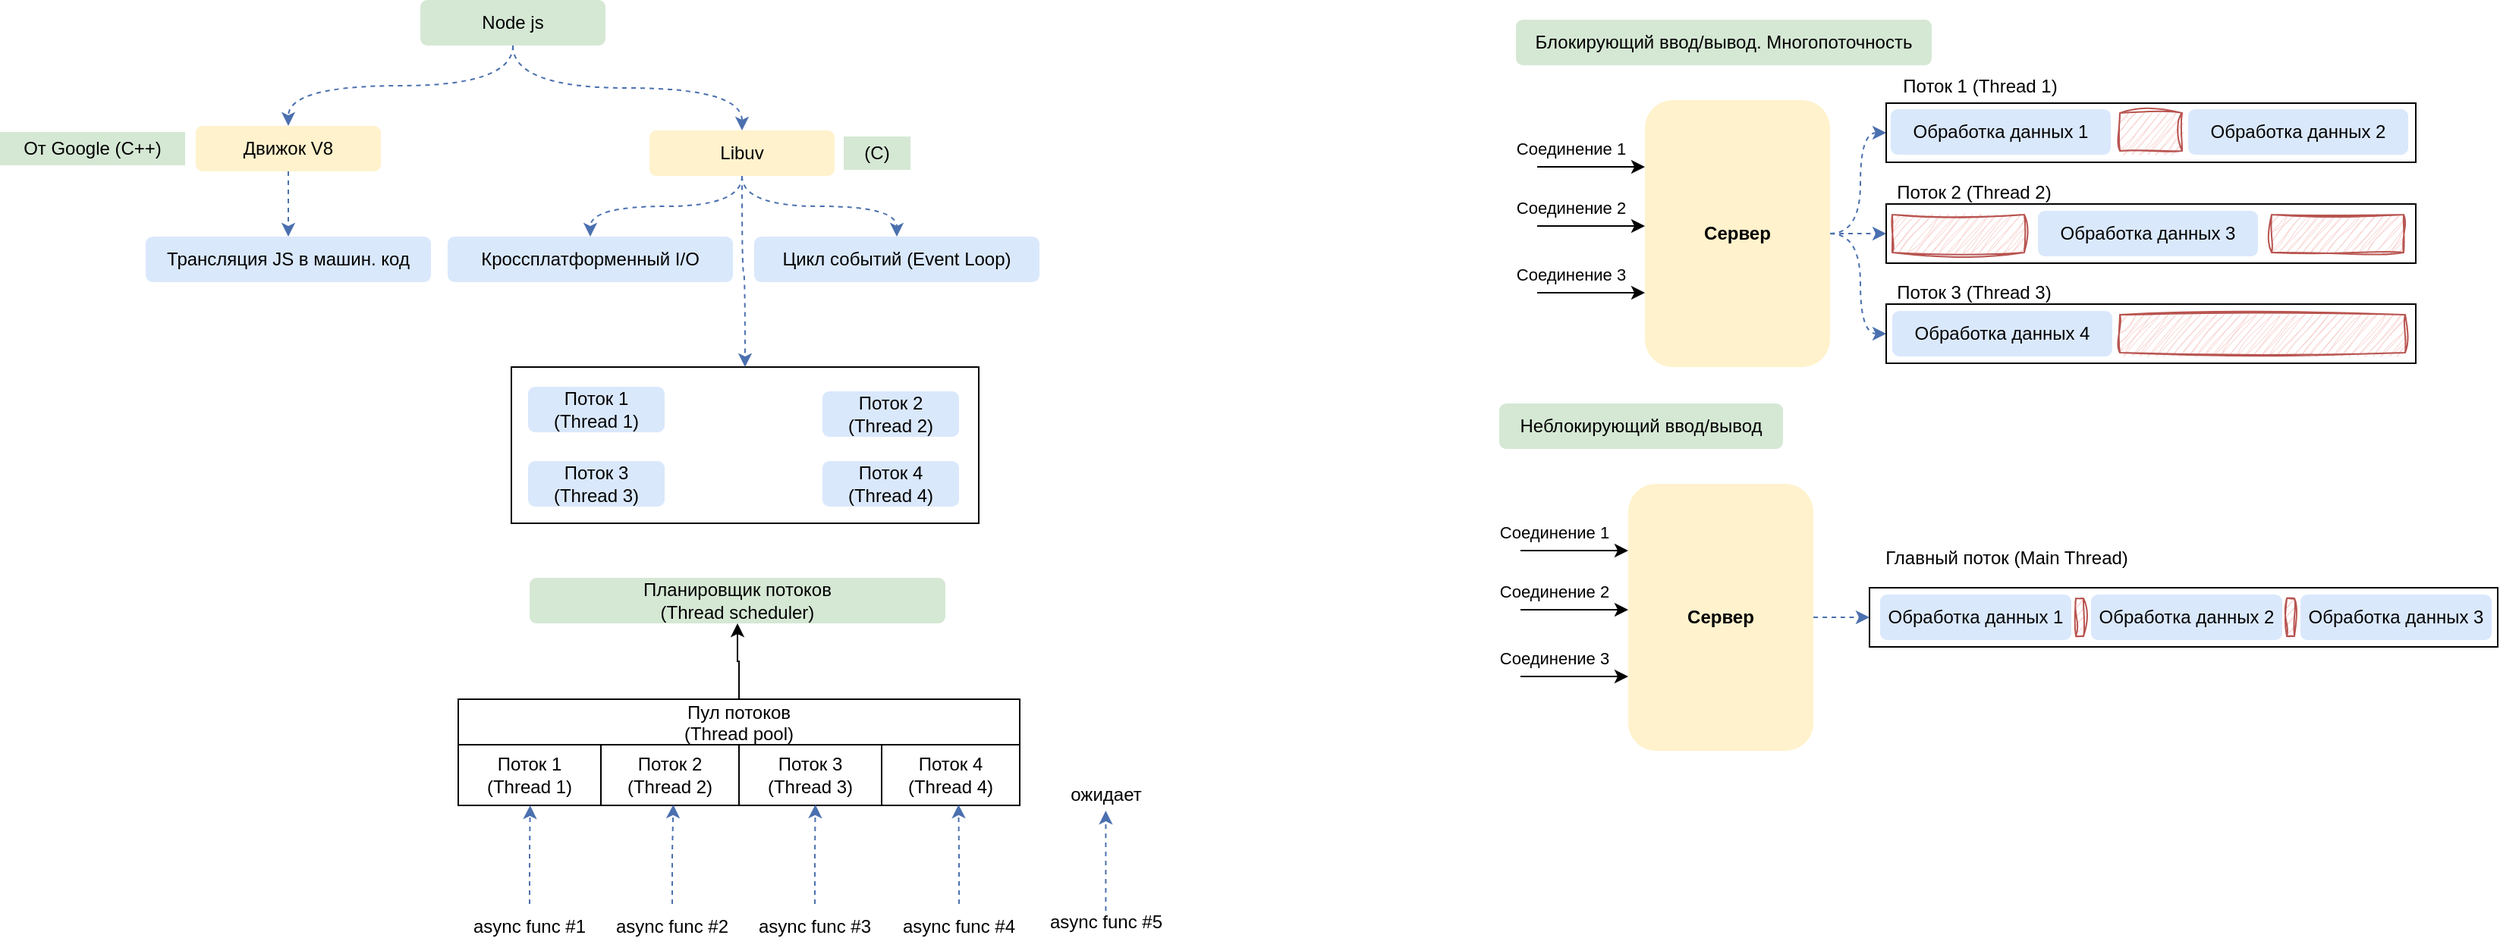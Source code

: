 <mxfile version="22.0.6" type="github">
  <diagram name="Страница — 1" id="uNHvLHQPSVbSWbd0O0wI">
    <mxGraphModel dx="3187" dy="1678" grid="0" gridSize="10" guides="1" tooltips="1" connect="1" arrows="1" fold="1" page="0" pageScale="1" pageWidth="827" pageHeight="1169" math="0" shadow="0">
      <root>
        <mxCell id="0" />
        <mxCell id="1" parent="0" />
        <mxCell id="MT1I-urq5Gg_1Ct_jJ3w-66" value="" style="rounded=0;whiteSpace=wrap;html=1;fillColor=none;" vertex="1" parent="1">
          <mxGeometry x="400" y="492" width="308" height="103" as="geometry" />
        </mxCell>
        <mxCell id="MT1I-urq5Gg_1Ct_jJ3w-48" value="" style="rounded=0;whiteSpace=wrap;html=1;fillColor=none;" vertex="1" parent="1">
          <mxGeometry x="1295" y="637.5" width="414" height="39" as="geometry" />
        </mxCell>
        <mxCell id="dCpth_l864fCatFrI4OX-4" style="edgeStyle=orthogonalEdgeStyle;rounded=0;orthogonalLoop=1;jettySize=auto;html=1;entryX=0.5;entryY=0;entryDx=0;entryDy=0;elbow=vertical;curved=1;dashed=1;fillColor=#1ba1e2;strokeColor=#4B70AF;exitX=0.5;exitY=1;exitDx=0;exitDy=0;" parent="1" source="dCpth_l864fCatFrI4OX-1" target="dCpth_l864fCatFrI4OX-2" edge="1">
          <mxGeometry relative="1" as="geometry" />
        </mxCell>
        <mxCell id="dCpth_l864fCatFrI4OX-1" value="Node js" style="text;html=1;strokeColor=none;fillColor=#d5e8d4;align=center;verticalAlign=middle;whiteSpace=wrap;rounded=1;" parent="1" vertex="1">
          <mxGeometry x="340" y="250" width="122" height="30" as="geometry" />
        </mxCell>
        <mxCell id="MT1I-urq5Gg_1Ct_jJ3w-2" style="edgeStyle=orthogonalEdgeStyle;rounded=0;orthogonalLoop=1;jettySize=auto;html=1;entryX=0.5;entryY=0;entryDx=0;entryDy=0;strokeColor=#4B70AF;dashed=1;fillColor=#1ba1e2;" edge="1" parent="1" source="dCpth_l864fCatFrI4OX-2" target="MT1I-urq5Gg_1Ct_jJ3w-1">
          <mxGeometry relative="1" as="geometry" />
        </mxCell>
        <mxCell id="dCpth_l864fCatFrI4OX-2" value="Движок V8" style="text;html=1;strokeColor=none;fillColor=#fff2cc;align=center;verticalAlign=middle;whiteSpace=wrap;rounded=1;" parent="1" vertex="1">
          <mxGeometry x="192" y="333" width="122" height="30" as="geometry" />
        </mxCell>
        <mxCell id="MT1I-urq5Gg_1Ct_jJ3w-5" style="edgeStyle=orthogonalEdgeStyle;rounded=0;orthogonalLoop=1;jettySize=auto;html=1;entryX=0.5;entryY=0;entryDx=0;entryDy=0;strokeColor=#4B70AF;dashed=1;fillColor=#1ba1e2;curved=1;" edge="1" parent="1" source="dCpth_l864fCatFrI4OX-3" target="MT1I-urq5Gg_1Ct_jJ3w-3">
          <mxGeometry relative="1" as="geometry" />
        </mxCell>
        <mxCell id="MT1I-urq5Gg_1Ct_jJ3w-6" style="edgeStyle=orthogonalEdgeStyle;rounded=0;orthogonalLoop=1;jettySize=auto;html=1;entryX=0.5;entryY=0;entryDx=0;entryDy=0;strokeColor=#4B70AF;dashed=1;fillColor=#1ba1e2;curved=1;" edge="1" parent="1" source="dCpth_l864fCatFrI4OX-3" target="MT1I-urq5Gg_1Ct_jJ3w-4">
          <mxGeometry relative="1" as="geometry" />
        </mxCell>
        <mxCell id="MT1I-urq5Gg_1Ct_jJ3w-67" style="edgeStyle=orthogonalEdgeStyle;rounded=0;orthogonalLoop=1;jettySize=auto;html=1;entryX=0.5;entryY=0;entryDx=0;entryDy=0;strokeColor=#4B70AF;dashed=1;fillColor=#1ba1e2;curved=1;" edge="1" parent="1" source="dCpth_l864fCatFrI4OX-3" target="MT1I-urq5Gg_1Ct_jJ3w-66">
          <mxGeometry relative="1" as="geometry" />
        </mxCell>
        <mxCell id="dCpth_l864fCatFrI4OX-3" value="Libuv" style="text;html=1;strokeColor=none;fillColor=#fff2cc;align=center;verticalAlign=middle;whiteSpace=wrap;rounded=1;" parent="1" vertex="1">
          <mxGeometry x="491" y="336" width="122" height="30" as="geometry" />
        </mxCell>
        <mxCell id="dCpth_l864fCatFrI4OX-6" style="edgeStyle=orthogonalEdgeStyle;rounded=0;orthogonalLoop=1;jettySize=auto;html=1;entryX=0.5;entryY=0;entryDx=0;entryDy=0;elbow=vertical;curved=1;dashed=1;fillColor=#1ba1e2;strokeColor=#4B70AF;exitX=0.5;exitY=1;exitDx=0;exitDy=0;" parent="1" source="dCpth_l864fCatFrI4OX-1" target="dCpth_l864fCatFrI4OX-3" edge="1">
          <mxGeometry relative="1" as="geometry">
            <mxPoint x="422" y="290" as="sourcePoint" />
            <mxPoint x="291" y="339" as="targetPoint" />
          </mxGeometry>
        </mxCell>
        <mxCell id="dCpth_l864fCatFrI4OX-7" value="От Google (C++)" style="text;html=1;strokeColor=none;fillColor=#d5e8d4;align=center;verticalAlign=middle;whiteSpace=wrap;rounded=0;" parent="1" vertex="1">
          <mxGeometry x="63" y="337" width="122" height="22" as="geometry" />
        </mxCell>
        <mxCell id="dCpth_l864fCatFrI4OX-8" value="(C)" style="text;html=1;strokeColor=none;fillColor=#d5e8d4;align=center;verticalAlign=middle;whiteSpace=wrap;rounded=0;" parent="1" vertex="1">
          <mxGeometry x="619" y="340" width="44" height="22" as="geometry" />
        </mxCell>
        <mxCell id="MT1I-urq5Gg_1Ct_jJ3w-1" value="Трансляция JS в машин. код" style="text;html=1;strokeColor=none;fillColor=#dae8fc;align=center;verticalAlign=middle;whiteSpace=wrap;rounded=1;" vertex="1" parent="1">
          <mxGeometry x="159" y="406" width="188" height="30" as="geometry" />
        </mxCell>
        <mxCell id="MT1I-urq5Gg_1Ct_jJ3w-3" value="Кроссплатформенный I/O" style="text;html=1;strokeColor=none;fillColor=#dae8fc;align=center;verticalAlign=middle;whiteSpace=wrap;rounded=1;" vertex="1" parent="1">
          <mxGeometry x="358" y="406" width="188" height="30" as="geometry" />
        </mxCell>
        <mxCell id="MT1I-urq5Gg_1Ct_jJ3w-4" value="Цикл событий (Event Loop)" style="text;html=1;strokeColor=none;fillColor=#dae8fc;align=center;verticalAlign=middle;whiteSpace=wrap;rounded=1;" vertex="1" parent="1">
          <mxGeometry x="560" y="406" width="188" height="30" as="geometry" />
        </mxCell>
        <mxCell id="MT1I-urq5Gg_1Ct_jJ3w-7" value="Блокирующий ввод/вывод. Многопоточность" style="text;html=1;strokeColor=none;fillColor=#d5e8d4;align=center;verticalAlign=middle;whiteSpace=wrap;rounded=1;" vertex="1" parent="1">
          <mxGeometry x="1062" y="263" width="274" height="30" as="geometry" />
        </mxCell>
        <mxCell id="MT1I-urq5Gg_1Ct_jJ3w-28" style="edgeStyle=orthogonalEdgeStyle;rounded=0;orthogonalLoop=1;jettySize=auto;html=1;entryX=0;entryY=0.5;entryDx=0;entryDy=0;strokeColor=#4B70AF;dashed=1;fillColor=#1ba1e2;curved=1;" edge="1" parent="1" source="MT1I-urq5Gg_1Ct_jJ3w-8" target="MT1I-urq5Gg_1Ct_jJ3w-21">
          <mxGeometry relative="1" as="geometry" />
        </mxCell>
        <mxCell id="MT1I-urq5Gg_1Ct_jJ3w-29" style="edgeStyle=orthogonalEdgeStyle;rounded=0;orthogonalLoop=1;jettySize=auto;html=1;entryX=0;entryY=0.5;entryDx=0;entryDy=0;strokeColor=#4B70AF;dashed=1;fillColor=#1ba1e2;curved=1;" edge="1" parent="1" source="MT1I-urq5Gg_1Ct_jJ3w-8" target="MT1I-urq5Gg_1Ct_jJ3w-22">
          <mxGeometry relative="1" as="geometry" />
        </mxCell>
        <mxCell id="MT1I-urq5Gg_1Ct_jJ3w-30" style="edgeStyle=orthogonalEdgeStyle;rounded=0;orthogonalLoop=1;jettySize=auto;html=1;entryX=0;entryY=0.5;entryDx=0;entryDy=0;strokeColor=#4B70AF;dashed=1;fillColor=#1ba1e2;curved=1;" edge="1" parent="1" source="MT1I-urq5Gg_1Ct_jJ3w-8" target="MT1I-urq5Gg_1Ct_jJ3w-23">
          <mxGeometry relative="1" as="geometry" />
        </mxCell>
        <mxCell id="MT1I-urq5Gg_1Ct_jJ3w-8" value="Сервер" style="text;html=1;strokeColor=none;fillColor=#fff2cc;align=center;verticalAlign=middle;whiteSpace=wrap;rounded=1;fontStyle=1" vertex="1" parent="1">
          <mxGeometry x="1147" y="316" width="122" height="176" as="geometry" />
        </mxCell>
        <mxCell id="MT1I-urq5Gg_1Ct_jJ3w-10" value="" style="endArrow=classic;html=1;rounded=0;entryX=0;entryY=0.25;entryDx=0;entryDy=0;" edge="1" parent="1" target="MT1I-urq5Gg_1Ct_jJ3w-8">
          <mxGeometry width="50" height="50" relative="1" as="geometry">
            <mxPoint x="1076" y="360" as="sourcePoint" />
            <mxPoint x="1128" y="359" as="targetPoint" />
          </mxGeometry>
        </mxCell>
        <mxCell id="MT1I-urq5Gg_1Ct_jJ3w-11" value="Соединение 1" style="edgeLabel;html=1;align=center;verticalAlign=middle;resizable=0;points=[];" vertex="1" connectable="0" parent="MT1I-urq5Gg_1Ct_jJ3w-10">
          <mxGeometry x="-0.132" y="-1" relative="1" as="geometry">
            <mxPoint x="-9" y="-13" as="offset" />
          </mxGeometry>
        </mxCell>
        <mxCell id="MT1I-urq5Gg_1Ct_jJ3w-12" value="" style="endArrow=classic;html=1;rounded=0;entryX=0;entryY=0.25;entryDx=0;entryDy=0;" edge="1" parent="1">
          <mxGeometry width="50" height="50" relative="1" as="geometry">
            <mxPoint x="1076" y="399" as="sourcePoint" />
            <mxPoint x="1147" y="399" as="targetPoint" />
          </mxGeometry>
        </mxCell>
        <mxCell id="MT1I-urq5Gg_1Ct_jJ3w-13" value="Соединение 2" style="edgeLabel;html=1;align=center;verticalAlign=middle;resizable=0;points=[];" vertex="1" connectable="0" parent="MT1I-urq5Gg_1Ct_jJ3w-12">
          <mxGeometry x="-0.132" y="-1" relative="1" as="geometry">
            <mxPoint x="-9" y="-13" as="offset" />
          </mxGeometry>
        </mxCell>
        <mxCell id="MT1I-urq5Gg_1Ct_jJ3w-14" value="" style="endArrow=classic;html=1;rounded=0;entryX=0;entryY=0.25;entryDx=0;entryDy=0;" edge="1" parent="1">
          <mxGeometry width="50" height="50" relative="1" as="geometry">
            <mxPoint x="1076" y="443" as="sourcePoint" />
            <mxPoint x="1147" y="443" as="targetPoint" />
          </mxGeometry>
        </mxCell>
        <mxCell id="MT1I-urq5Gg_1Ct_jJ3w-15" value="Соединение 3" style="edgeLabel;html=1;align=center;verticalAlign=middle;resizable=0;points=[];" vertex="1" connectable="0" parent="MT1I-urq5Gg_1Ct_jJ3w-14">
          <mxGeometry x="-0.132" y="-1" relative="1" as="geometry">
            <mxPoint x="-9" y="-13" as="offset" />
          </mxGeometry>
        </mxCell>
        <mxCell id="MT1I-urq5Gg_1Ct_jJ3w-16" value="Обработка данных 1" style="text;html=1;strokeColor=none;fillColor=#dae8fc;align=center;verticalAlign=middle;whiteSpace=wrap;rounded=1;" vertex="1" parent="1">
          <mxGeometry x="1309" y="322" width="145" height="30" as="geometry" />
        </mxCell>
        <mxCell id="MT1I-urq5Gg_1Ct_jJ3w-17" value="Поток 1 (Thread 1)" style="text;html=1;strokeColor=none;fillColor=none;align=center;verticalAlign=middle;whiteSpace=wrap;rounded=0;" vertex="1" parent="1">
          <mxGeometry x="1310" y="292" width="116" height="30" as="geometry" />
        </mxCell>
        <mxCell id="MT1I-urq5Gg_1Ct_jJ3w-18" value="Обработка данных 2" style="text;html=1;strokeColor=none;fillColor=#dae8fc;align=center;verticalAlign=middle;whiteSpace=wrap;rounded=1;" vertex="1" parent="1">
          <mxGeometry x="1505" y="322" width="145" height="30" as="geometry" />
        </mxCell>
        <mxCell id="MT1I-urq5Gg_1Ct_jJ3w-19" value="Обработка данных 3" style="text;html=1;strokeColor=none;fillColor=#dae8fc;align=center;verticalAlign=middle;whiteSpace=wrap;rounded=1;" vertex="1" parent="1">
          <mxGeometry x="1406" y="389" width="145" height="30" as="geometry" />
        </mxCell>
        <mxCell id="MT1I-urq5Gg_1Ct_jJ3w-20" value="Обработка данных 4" style="text;html=1;strokeColor=none;fillColor=#dae8fc;align=center;verticalAlign=middle;whiteSpace=wrap;rounded=1;" vertex="1" parent="1">
          <mxGeometry x="1310" y="455" width="145" height="30" as="geometry" />
        </mxCell>
        <mxCell id="MT1I-urq5Gg_1Ct_jJ3w-21" value="" style="rounded=0;whiteSpace=wrap;html=1;fillColor=none;" vertex="1" parent="1">
          <mxGeometry x="1306" y="318" width="349" height="39" as="geometry" />
        </mxCell>
        <mxCell id="MT1I-urq5Gg_1Ct_jJ3w-22" value="" style="rounded=0;whiteSpace=wrap;html=1;fillColor=none;" vertex="1" parent="1">
          <mxGeometry x="1306" y="384.5" width="349" height="39" as="geometry" />
        </mxCell>
        <mxCell id="MT1I-urq5Gg_1Ct_jJ3w-23" value="" style="rounded=0;whiteSpace=wrap;html=1;fillColor=none;" vertex="1" parent="1">
          <mxGeometry x="1306" y="450.5" width="349" height="39" as="geometry" />
        </mxCell>
        <mxCell id="MT1I-urq5Gg_1Ct_jJ3w-24" value="" style="rounded=0;whiteSpace=wrap;html=1;sketch=1;curveFitting=1;jiggle=2;fillColor=#f8cecc;strokeColor=#b85450;" vertex="1" parent="1">
          <mxGeometry x="1460" y="324.5" width="41" height="25" as="geometry" />
        </mxCell>
        <mxCell id="MT1I-urq5Gg_1Ct_jJ3w-25" value="" style="rounded=0;whiteSpace=wrap;html=1;sketch=1;curveFitting=1;jiggle=2;fillColor=#f8cecc;strokeColor=#b85450;" vertex="1" parent="1">
          <mxGeometry x="1310" y="391.5" width="87" height="25" as="geometry" />
        </mxCell>
        <mxCell id="MT1I-urq5Gg_1Ct_jJ3w-26" value="" style="rounded=0;whiteSpace=wrap;html=1;sketch=1;curveFitting=1;jiggle=2;fillColor=#f8cecc;strokeColor=#b85450;" vertex="1" parent="1">
          <mxGeometry x="1560" y="391.5" width="87" height="25" as="geometry" />
        </mxCell>
        <mxCell id="MT1I-urq5Gg_1Ct_jJ3w-27" value="" style="rounded=0;whiteSpace=wrap;html=1;sketch=1;curveFitting=1;jiggle=2;fillColor=#f8cecc;strokeColor=#b85450;" vertex="1" parent="1">
          <mxGeometry x="1460" y="457.5" width="188" height="25" as="geometry" />
        </mxCell>
        <mxCell id="MT1I-urq5Gg_1Ct_jJ3w-31" value="Неблокирующий ввод/вывод" style="text;html=1;strokeColor=none;fillColor=#d5e8d4;align=center;verticalAlign=middle;whiteSpace=wrap;rounded=1;" vertex="1" parent="1">
          <mxGeometry x="1051" y="516" width="187" height="30" as="geometry" />
        </mxCell>
        <mxCell id="MT1I-urq5Gg_1Ct_jJ3w-33" style="edgeStyle=orthogonalEdgeStyle;rounded=0;orthogonalLoop=1;jettySize=auto;html=1;entryX=0;entryY=0.5;entryDx=0;entryDy=0;strokeColor=#4B70AF;dashed=1;fillColor=#1ba1e2;curved=1;" edge="1" parent="1" source="MT1I-urq5Gg_1Ct_jJ3w-35" target="MT1I-urq5Gg_1Ct_jJ3w-48">
          <mxGeometry relative="1" as="geometry" />
        </mxCell>
        <mxCell id="MT1I-urq5Gg_1Ct_jJ3w-35" value="Сервер" style="text;html=1;strokeColor=none;fillColor=#fff2cc;align=center;verticalAlign=middle;whiteSpace=wrap;rounded=1;fontStyle=1" vertex="1" parent="1">
          <mxGeometry x="1136" y="569" width="122" height="176" as="geometry" />
        </mxCell>
        <mxCell id="MT1I-urq5Gg_1Ct_jJ3w-36" value="" style="endArrow=classic;html=1;rounded=0;entryX=0;entryY=0.25;entryDx=0;entryDy=0;" edge="1" parent="1" target="MT1I-urq5Gg_1Ct_jJ3w-35">
          <mxGeometry width="50" height="50" relative="1" as="geometry">
            <mxPoint x="1065" y="613" as="sourcePoint" />
            <mxPoint x="1117" y="612" as="targetPoint" />
          </mxGeometry>
        </mxCell>
        <mxCell id="MT1I-urq5Gg_1Ct_jJ3w-37" value="Соединение 1" style="edgeLabel;html=1;align=center;verticalAlign=middle;resizable=0;points=[];" vertex="1" connectable="0" parent="MT1I-urq5Gg_1Ct_jJ3w-36">
          <mxGeometry x="-0.132" y="-1" relative="1" as="geometry">
            <mxPoint x="-9" y="-13" as="offset" />
          </mxGeometry>
        </mxCell>
        <mxCell id="MT1I-urq5Gg_1Ct_jJ3w-38" value="" style="endArrow=classic;html=1;rounded=0;entryX=0;entryY=0.25;entryDx=0;entryDy=0;" edge="1" parent="1">
          <mxGeometry width="50" height="50" relative="1" as="geometry">
            <mxPoint x="1065" y="652" as="sourcePoint" />
            <mxPoint x="1136" y="652" as="targetPoint" />
          </mxGeometry>
        </mxCell>
        <mxCell id="MT1I-urq5Gg_1Ct_jJ3w-39" value="Соединение 2" style="edgeLabel;html=1;align=center;verticalAlign=middle;resizable=0;points=[];" vertex="1" connectable="0" parent="MT1I-urq5Gg_1Ct_jJ3w-38">
          <mxGeometry x="-0.132" y="-1" relative="1" as="geometry">
            <mxPoint x="-9" y="-13" as="offset" />
          </mxGeometry>
        </mxCell>
        <mxCell id="MT1I-urq5Gg_1Ct_jJ3w-40" value="" style="endArrow=classic;html=1;rounded=0;entryX=0;entryY=0.25;entryDx=0;entryDy=0;" edge="1" parent="1">
          <mxGeometry width="50" height="50" relative="1" as="geometry">
            <mxPoint x="1065" y="696" as="sourcePoint" />
            <mxPoint x="1136" y="696" as="targetPoint" />
          </mxGeometry>
        </mxCell>
        <mxCell id="MT1I-urq5Gg_1Ct_jJ3w-41" value="Соединение 3" style="edgeLabel;html=1;align=center;verticalAlign=middle;resizable=0;points=[];" vertex="1" connectable="0" parent="MT1I-urq5Gg_1Ct_jJ3w-40">
          <mxGeometry x="-0.132" y="-1" relative="1" as="geometry">
            <mxPoint x="-9" y="-13" as="offset" />
          </mxGeometry>
        </mxCell>
        <mxCell id="MT1I-urq5Gg_1Ct_jJ3w-45" value="Обработка данных 1" style="text;html=1;strokeColor=none;fillColor=#dae8fc;align=center;verticalAlign=middle;whiteSpace=wrap;rounded=1;" vertex="1" parent="1">
          <mxGeometry x="1302" y="642" width="126" height="30" as="geometry" />
        </mxCell>
        <mxCell id="MT1I-urq5Gg_1Ct_jJ3w-54" value="Главный поток (Main Thread)" style="text;html=1;strokeColor=none;fillColor=none;align=center;verticalAlign=middle;whiteSpace=wrap;rounded=0;" vertex="1" parent="1">
          <mxGeometry x="1295.5" y="603" width="178.5" height="30" as="geometry" />
        </mxCell>
        <mxCell id="MT1I-urq5Gg_1Ct_jJ3w-55" value="Поток 2 (Thread 2)" style="text;html=1;strokeColor=none;fillColor=none;align=center;verticalAlign=middle;whiteSpace=wrap;rounded=0;" vertex="1" parent="1">
          <mxGeometry x="1306" y="361.5" width="116" height="30" as="geometry" />
        </mxCell>
        <mxCell id="MT1I-urq5Gg_1Ct_jJ3w-56" value="Поток 3 (Thread 3)" style="text;html=1;strokeColor=none;fillColor=none;align=center;verticalAlign=middle;whiteSpace=wrap;rounded=0;" vertex="1" parent="1">
          <mxGeometry x="1306" y="427.5" width="116" height="30" as="geometry" />
        </mxCell>
        <mxCell id="MT1I-urq5Gg_1Ct_jJ3w-57" value="Обработка данных 2" style="text;html=1;strokeColor=none;fillColor=#dae8fc;align=center;verticalAlign=middle;whiteSpace=wrap;rounded=1;" vertex="1" parent="1">
          <mxGeometry x="1441" y="642" width="126" height="30" as="geometry" />
        </mxCell>
        <mxCell id="MT1I-urq5Gg_1Ct_jJ3w-58" value="Обработка данных 3" style="text;html=1;strokeColor=none;fillColor=#dae8fc;align=center;verticalAlign=middle;whiteSpace=wrap;rounded=1;" vertex="1" parent="1">
          <mxGeometry x="1579" y="642" width="126" height="30" as="geometry" />
        </mxCell>
        <mxCell id="MT1I-urq5Gg_1Ct_jJ3w-59" value="" style="rounded=0;whiteSpace=wrap;html=1;sketch=1;curveFitting=1;jiggle=2;fillColor=#f8cecc;strokeColor=#b85450;" vertex="1" parent="1">
          <mxGeometry x="1431" y="644.5" width="5" height="25" as="geometry" />
        </mxCell>
        <mxCell id="MT1I-urq5Gg_1Ct_jJ3w-60" value="" style="rounded=0;whiteSpace=wrap;html=1;sketch=1;curveFitting=1;jiggle=2;fillColor=#f8cecc;strokeColor=#b85450;" vertex="1" parent="1">
          <mxGeometry x="1570" y="644.5" width="5" height="25" as="geometry" />
        </mxCell>
        <mxCell id="MT1I-urq5Gg_1Ct_jJ3w-62" value="Поток 1&lt;br&gt;(Thread 1)" style="text;html=1;strokeColor=none;fillColor=#dae8fc;align=center;verticalAlign=middle;whiteSpace=wrap;rounded=1;" vertex="1" parent="1">
          <mxGeometry x="411" y="505" width="90" height="30" as="geometry" />
        </mxCell>
        <mxCell id="MT1I-urq5Gg_1Ct_jJ3w-63" value="Поток 2&lt;br&gt;(Thread 2)" style="text;html=1;strokeColor=none;fillColor=#dae8fc;align=center;verticalAlign=middle;whiteSpace=wrap;rounded=1;" vertex="1" parent="1">
          <mxGeometry x="605" y="508" width="90" height="30" as="geometry" />
        </mxCell>
        <mxCell id="MT1I-urq5Gg_1Ct_jJ3w-64" value="Поток 3&lt;br&gt;(Thread 3)" style="text;html=1;strokeColor=none;fillColor=#dae8fc;align=center;verticalAlign=middle;whiteSpace=wrap;rounded=1;" vertex="1" parent="1">
          <mxGeometry x="411" y="554" width="90" height="30" as="geometry" />
        </mxCell>
        <mxCell id="MT1I-urq5Gg_1Ct_jJ3w-65" value="Поток 4&lt;br&gt;(Thread 4)" style="text;html=1;strokeColor=none;fillColor=#dae8fc;align=center;verticalAlign=middle;whiteSpace=wrap;rounded=1;" vertex="1" parent="1">
          <mxGeometry x="605" y="554" width="90" height="30" as="geometry" />
        </mxCell>
        <mxCell id="MT1I-urq5Gg_1Ct_jJ3w-68" value="Планировщик потоков&lt;br&gt;(Thread scheduler)" style="text;html=1;strokeColor=none;fillColor=#d5e8d4;align=center;verticalAlign=middle;whiteSpace=wrap;rounded=1;" vertex="1" parent="1">
          <mxGeometry x="412" y="631" width="274" height="30" as="geometry" />
        </mxCell>
        <mxCell id="MT1I-urq5Gg_1Ct_jJ3w-97" style="edgeStyle=orthogonalEdgeStyle;rounded=0;orthogonalLoop=1;jettySize=auto;html=1;entryX=0.5;entryY=1;entryDx=0;entryDy=0;" edge="1" parent="1" source="MT1I-urq5Gg_1Ct_jJ3w-91" target="MT1I-urq5Gg_1Ct_jJ3w-68">
          <mxGeometry relative="1" as="geometry" />
        </mxCell>
        <mxCell id="MT1I-urq5Gg_1Ct_jJ3w-91" value="Пул потоков&#xa;(Thread pool)" style="shape=table;startSize=30;container=1;collapsible=0;childLayout=tableLayout;" vertex="1" parent="1">
          <mxGeometry x="365" y="711" width="370" height="70" as="geometry" />
        </mxCell>
        <mxCell id="MT1I-urq5Gg_1Ct_jJ3w-92" value="" style="shape=tableRow;horizontal=0;startSize=0;swimlaneHead=0;swimlaneBody=0;strokeColor=inherit;top=0;left=0;bottom=0;right=0;collapsible=0;dropTarget=0;fillColor=none;points=[[0,0.5],[1,0.5]];portConstraint=eastwest;" vertex="1" parent="MT1I-urq5Gg_1Ct_jJ3w-91">
          <mxGeometry y="30" width="370" height="40" as="geometry" />
        </mxCell>
        <mxCell id="MT1I-urq5Gg_1Ct_jJ3w-93" value="Поток 1&lt;br&gt;(Thread 1)" style="shape=partialRectangle;html=1;whiteSpace=wrap;connectable=0;strokeColor=inherit;overflow=hidden;fillColor=none;top=0;left=0;bottom=0;right=0;pointerEvents=1;" vertex="1" parent="MT1I-urq5Gg_1Ct_jJ3w-92">
          <mxGeometry width="94" height="40" as="geometry">
            <mxRectangle width="94" height="40" as="alternateBounds" />
          </mxGeometry>
        </mxCell>
        <mxCell id="MT1I-urq5Gg_1Ct_jJ3w-94" value="Поток 2&lt;br style=&quot;border-color: var(--border-color);&quot;&gt;(Thread 2)" style="shape=partialRectangle;html=1;whiteSpace=wrap;connectable=0;strokeColor=inherit;overflow=hidden;fillColor=none;top=0;left=0;bottom=0;right=0;pointerEvents=1;" vertex="1" parent="MT1I-urq5Gg_1Ct_jJ3w-92">
          <mxGeometry x="94" width="91" height="40" as="geometry">
            <mxRectangle width="91" height="40" as="alternateBounds" />
          </mxGeometry>
        </mxCell>
        <mxCell id="MT1I-urq5Gg_1Ct_jJ3w-95" value="Поток 3&lt;br style=&quot;border-color: var(--border-color);&quot;&gt;(Thread 3)" style="shape=partialRectangle;html=1;whiteSpace=wrap;connectable=0;strokeColor=inherit;overflow=hidden;fillColor=none;top=0;left=0;bottom=0;right=0;pointerEvents=1;" vertex="1" parent="MT1I-urq5Gg_1Ct_jJ3w-92">
          <mxGeometry x="185" width="94" height="40" as="geometry">
            <mxRectangle width="94" height="40" as="alternateBounds" />
          </mxGeometry>
        </mxCell>
        <mxCell id="MT1I-urq5Gg_1Ct_jJ3w-96" value="Поток 4&lt;br style=&quot;border-color: var(--border-color);&quot;&gt;(Thread 4)" style="shape=partialRectangle;html=1;whiteSpace=wrap;connectable=0;strokeColor=inherit;overflow=hidden;fillColor=none;top=0;left=0;bottom=0;right=0;pointerEvents=1;" vertex="1" parent="MT1I-urq5Gg_1Ct_jJ3w-92">
          <mxGeometry x="279" width="91" height="40" as="geometry">
            <mxRectangle width="91" height="40" as="alternateBounds" />
          </mxGeometry>
        </mxCell>
        <mxCell id="MT1I-urq5Gg_1Ct_jJ3w-98" value="async func #1" style="text;html=1;strokeColor=none;fillColor=none;align=center;verticalAlign=middle;whiteSpace=wrap;rounded=0;" vertex="1" parent="1">
          <mxGeometry x="369" y="846" width="86" height="30" as="geometry" />
        </mxCell>
        <mxCell id="MT1I-urq5Gg_1Ct_jJ3w-101" value="async func #2" style="text;html=1;strokeColor=none;fillColor=none;align=center;verticalAlign=middle;whiteSpace=wrap;rounded=0;" vertex="1" parent="1">
          <mxGeometry x="463" y="846" width="86" height="30" as="geometry" />
        </mxCell>
        <mxCell id="MT1I-urq5Gg_1Ct_jJ3w-102" value="async func #3" style="text;html=1;strokeColor=none;fillColor=none;align=center;verticalAlign=middle;whiteSpace=wrap;rounded=0;" vertex="1" parent="1">
          <mxGeometry x="557" y="846" width="86" height="30" as="geometry" />
        </mxCell>
        <mxCell id="MT1I-urq5Gg_1Ct_jJ3w-103" value="async func #4" style="text;html=1;strokeColor=none;fillColor=none;align=center;verticalAlign=middle;whiteSpace=wrap;rounded=0;" vertex="1" parent="1">
          <mxGeometry x="652" y="846" width="86" height="30" as="geometry" />
        </mxCell>
        <mxCell id="MT1I-urq5Gg_1Ct_jJ3w-104" style="edgeStyle=orthogonalEdgeStyle;rounded=0;orthogonalLoop=1;jettySize=auto;html=1;entryX=0.128;entryY=1;entryDx=0;entryDy=0;entryPerimeter=0;strokeColor=#4B70AF;dashed=1;fillColor=#1ba1e2;" edge="1" parent="1" source="MT1I-urq5Gg_1Ct_jJ3w-98" target="MT1I-urq5Gg_1Ct_jJ3w-92">
          <mxGeometry relative="1" as="geometry" />
        </mxCell>
        <mxCell id="MT1I-urq5Gg_1Ct_jJ3w-105" style="edgeStyle=orthogonalEdgeStyle;rounded=0;orthogonalLoop=1;jettySize=auto;html=1;entryX=0.383;entryY=0.986;entryDx=0;entryDy=0;entryPerimeter=0;strokeColor=#4B70AF;dashed=1;fillColor=#1ba1e2;" edge="1" parent="1" source="MT1I-urq5Gg_1Ct_jJ3w-101" target="MT1I-urq5Gg_1Ct_jJ3w-92">
          <mxGeometry relative="1" as="geometry" />
        </mxCell>
        <mxCell id="MT1I-urq5Gg_1Ct_jJ3w-106" style="edgeStyle=orthogonalEdgeStyle;rounded=0;orthogonalLoop=1;jettySize=auto;html=1;entryX=0.636;entryY=0.986;entryDx=0;entryDy=0;entryPerimeter=0;strokeColor=#4B70AF;dashed=1;fillColor=#1ba1e2;" edge="1" parent="1" source="MT1I-urq5Gg_1Ct_jJ3w-102" target="MT1I-urq5Gg_1Ct_jJ3w-92">
          <mxGeometry relative="1" as="geometry" />
        </mxCell>
        <mxCell id="MT1I-urq5Gg_1Ct_jJ3w-107" style="edgeStyle=orthogonalEdgeStyle;rounded=0;orthogonalLoop=1;jettySize=auto;html=1;entryX=0.891;entryY=0.986;entryDx=0;entryDy=0;entryPerimeter=0;strokeColor=#4B70AF;dashed=1;fillColor=#1ba1e2;" edge="1" parent="1" source="MT1I-urq5Gg_1Ct_jJ3w-103" target="MT1I-urq5Gg_1Ct_jJ3w-92">
          <mxGeometry relative="1" as="geometry" />
        </mxCell>
        <mxCell id="MT1I-urq5Gg_1Ct_jJ3w-108" value="async func #5" style="text;html=1;strokeColor=none;fillColor=none;align=center;verticalAlign=middle;whiteSpace=wrap;rounded=0;" vertex="1" parent="1">
          <mxGeometry x="749" y="843" width="86" height="30" as="geometry" />
        </mxCell>
        <mxCell id="MT1I-urq5Gg_1Ct_jJ3w-109" style="edgeStyle=orthogonalEdgeStyle;rounded=0;orthogonalLoop=1;jettySize=auto;html=1;entryX=0.891;entryY=0.986;entryDx=0;entryDy=0;entryPerimeter=0;strokeColor=#4B70AF;dashed=1;fillColor=#1ba1e2;" edge="1" parent="1">
          <mxGeometry relative="1" as="geometry">
            <mxPoint x="791.71" y="850.5" as="sourcePoint" />
            <mxPoint x="791.71" y="784.5" as="targetPoint" />
          </mxGeometry>
        </mxCell>
        <mxCell id="MT1I-urq5Gg_1Ct_jJ3w-110" value="ожидает" style="text;html=1;strokeColor=none;fillColor=none;align=center;verticalAlign=middle;whiteSpace=wrap;rounded=0;" vertex="1" parent="1">
          <mxGeometry x="749" y="759" width="86" height="30" as="geometry" />
        </mxCell>
      </root>
    </mxGraphModel>
  </diagram>
</mxfile>
